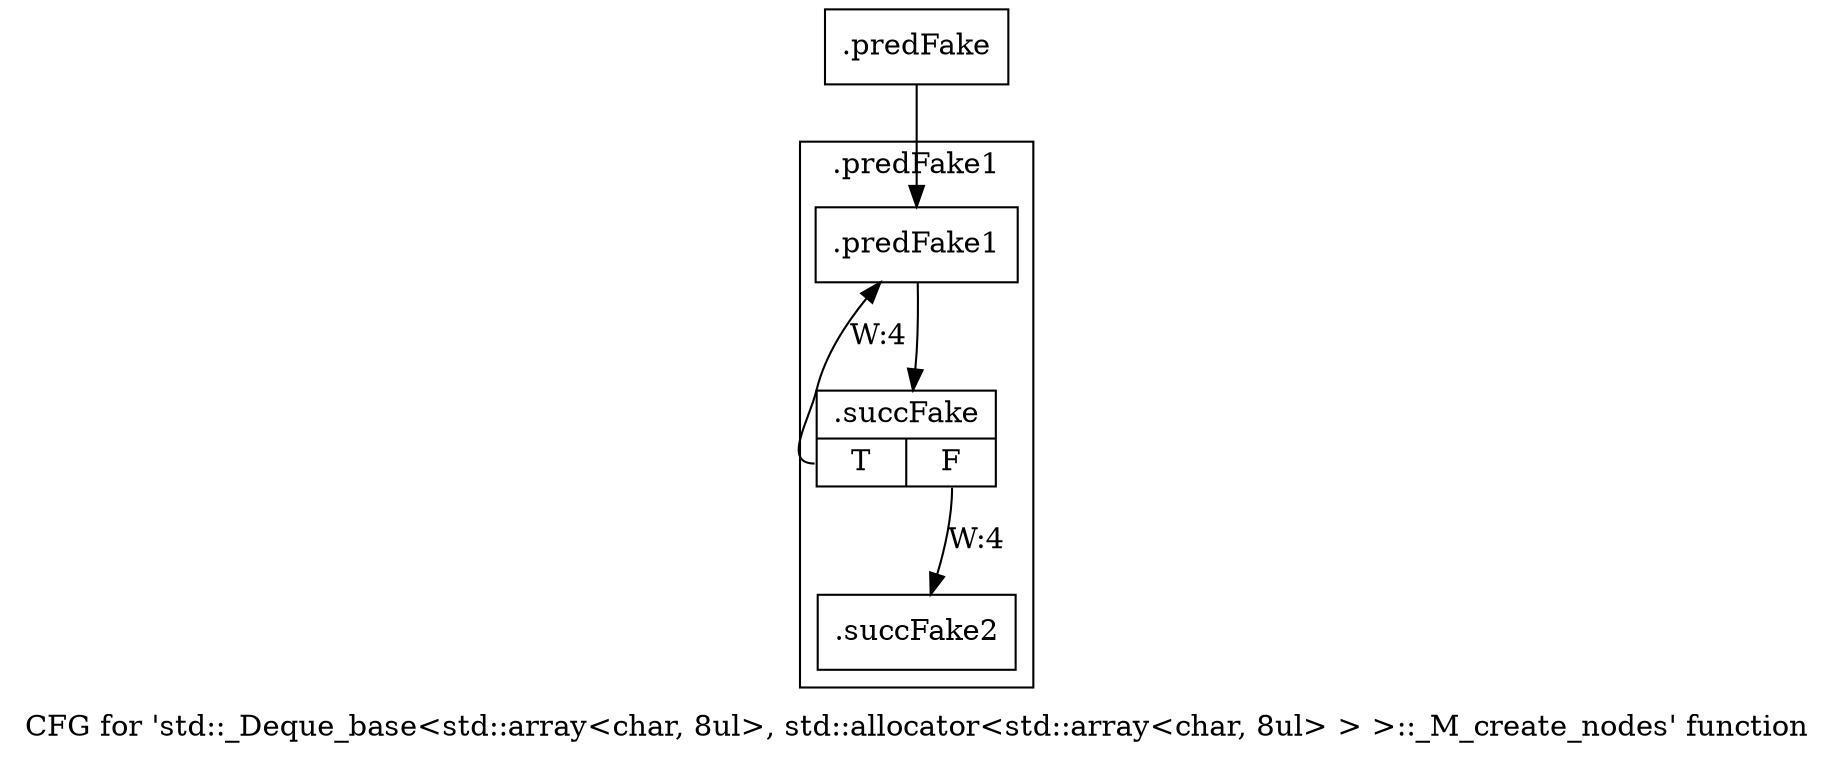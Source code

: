 digraph "CFG for 'std::_Deque_base\<std::array\<char, 8ul\>, std::allocator\<std::array\<char, 8ul\> \> \>::_M_create_nodes' function" {
	label="CFG for 'std::_Deque_base\<std::array\<char, 8ul\>, std::allocator\<std::array\<char, 8ul\> \> \>::_M_create_nodes' function";

	Node0x5a3e0c0 [shape=record,filename="",linenumber="",label="{.predFake}"];
	Node0x5a3e0c0 -> Node0x5a3eeb0[ callList="" memoryops="" filename="/mnt/xilinx/Vitis_HLS/2021.2/tps/lnx64/gcc-6.2.0/lib/gcc/x86_64-pc-linux-gnu/6.2.0/../../../../include/c++/6.2.0/bits/stl_deque.h" execusionnum="3"];
	Node0x61739c0 [shape=record,filename="/mnt/xilinx/Vitis_HLS/2021.2/tps/lnx64/gcc-6.2.0/lib/gcc/x86_64-pc-linux-gnu/6.2.0/../../../../include/c++/6.2.0/bits/stl_deque.h",linenumber="732",label="{.succFake2}"];
subgraph cluster_0 {
	label=".predFake1";
	tripcount="3";
	invocationtime="3";

	Node0x5a3eeb0 [shape=record,filename="/mnt/xilinx/Vitis_HLS/2021.2/tps/lnx64/gcc-6.2.0/lib/gcc/x86_64-pc-linux-gnu/6.2.0/../../../../include/c++/6.2.0/bits/stl_deque.h",linenumber="724",label="{.predFake1}"];
	Node0x5a3eeb0 -> Node0x6173910[ callList="" memoryops="" filename="/mnt/xilinx/Vitis_HLS/2021.2/tps/lnx64/gcc-6.2.0/lib/gcc/x86_64-pc-linux-gnu/6.2.0/../../../../include/c++/6.2.0/bits/stl_deque.h" execusionnum="6"];
	Node0x6173910 [shape=record,filename="/mnt/xilinx/Vitis_HLS/2021.2/tps/lnx64/gcc-6.2.0/lib/gcc/x86_64-pc-linux-gnu/6.2.0/../../../../include/c++/6.2.0/bits/stl_deque.h",linenumber="724",label="{.succFake|{<s0>T|<s1>F}}"];
	Node0x6173910:s0 -> Node0x5a3eeb0[label="W:4" callList="" memoryops="" filename="/mnt/xilinx/Vitis_HLS/2021.2/tps/lnx64/gcc-6.2.0/lib/gcc/x86_64-pc-linux-gnu/6.2.0/../../../../include/c++/6.2.0/bits/stl_deque.h" execusionnum="3"];
	Node0x6173910:s1 -> Node0x61739c0[label="W:4" callList="" memoryops="" filename="/mnt/xilinx/Vitis_HLS/2021.2/tps/lnx64/gcc-6.2.0/lib/gcc/x86_64-pc-linux-gnu/6.2.0/../../../../include/c++/6.2.0/bits/stl_deque.h" execusionnum="3"];
}
}
